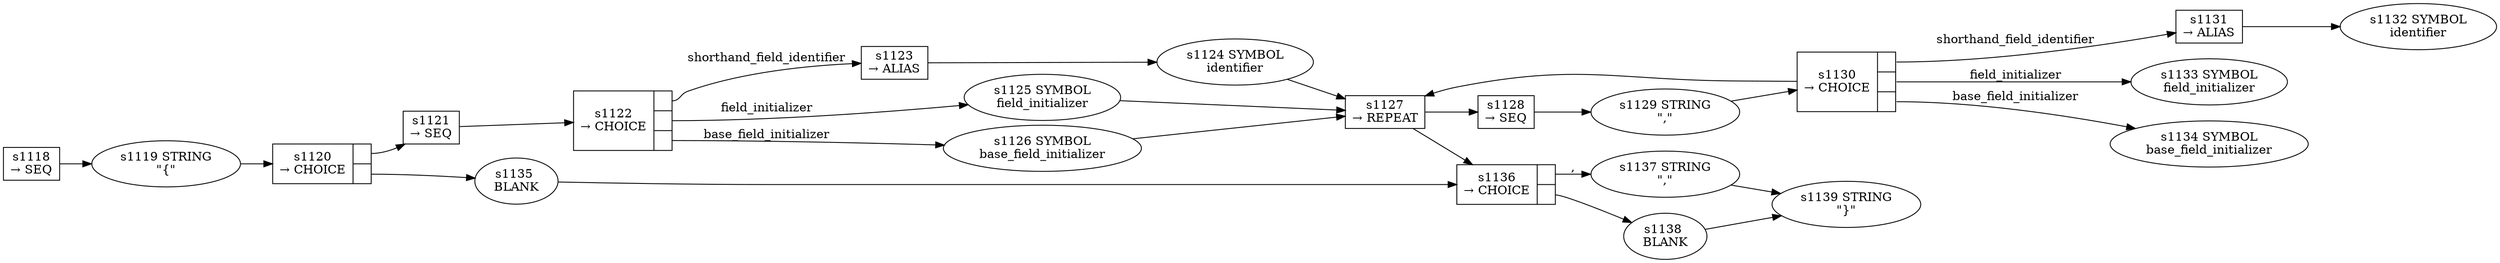 
  digraph field_initializer_list {
  
    rankdir=LR;
  
    s1118 [label="s1118\n&rarr; SEQ", shape=record, fixedsize=false, peripheries=1];
  s1119 [label="s1119 STRING\n\"{\""];
  s1118 -> s1119 [];
  s1120 [label="{s1120\n&rarr; CHOICE|{<p0>|<p1>}}", shape=record, fixedsize=false, peripheries=1];
  s1121 [label="s1121\n&rarr; SEQ", shape=record, fixedsize=false, peripheries=1];
  s1122 [label="{s1122\n&rarr; CHOICE|{<p0>|<p1>|<p2>}}", shape=record, fixedsize=false, peripheries=1];
  s1123 [label="s1123\n&rarr; ALIAS", shape=record, fixedsize=false, peripheries=1];
  s1124 [label="s1124 SYMBOL\nidentifier" href="rust-grammar.json.identifier.dot.svg"];
  s1123 -> s1124 [];
  s1122:p0 -> s1123 [label="shorthand_field_identifier"];
  s1125 [label="s1125 SYMBOL\nfield_initializer" href="rust-grammar.json.field_initializer.dot.svg"];
  s1122:p1 -> s1125 [label="field_initializer"];
  s1126 [label="s1126 SYMBOL\nbase_field_initializer" href="rust-grammar.json.base_field_initializer.dot.svg"];
  s1122:p2 -> s1126 [label="base_field_initializer"];
  s1121 -> s1122 [];
  s1127 [label="s1127\n&rarr; REPEAT", shape=record, fixedsize=false, peripheries=1];
  s1128 [label="s1128\n&rarr; SEQ", shape=record, fixedsize=false, peripheries=1];
  s1129 [label="s1129 STRING\n\",\""];
  s1128 -> s1129 [];
  s1130 [label="{s1130\n&rarr; CHOICE|{<p0>|<p1>|<p2>}}", shape=record, fixedsize=false, peripheries=1];
  s1131 [label="s1131\n&rarr; ALIAS", shape=record, fixedsize=false, peripheries=1];
  s1132 [label="s1132 SYMBOL\nidentifier" href="rust-grammar.json.identifier.dot.svg"];
  s1131 -> s1132 [];
  s1130:p0 -> s1131 [label="shorthand_field_identifier"];
  s1133 [label="s1133 SYMBOL\nfield_initializer" href="rust-grammar.json.field_initializer.dot.svg"];
  s1130:p1 -> s1133 [label="field_initializer"];
  s1134 [label="s1134 SYMBOL\nbase_field_initializer" href="rust-grammar.json.base_field_initializer.dot.svg"];
  s1130:p2 -> s1134 [label="base_field_initializer"];
  s1129 -> s1130 [];
  s1127 -> s1128 [];
  s1130 -> s1127 [];
  s1124 -> s1127 [];
  s1125 -> s1127 [];
  s1126 -> s1127 [];
  s1120:p0 -> s1121 [label=""];
  s1135 [label="s1135 \nBLANK"];
  s1120:p1 -> s1135 [label=""];
  s1119 -> s1120 [];
  s1136 [label="{s1136\n&rarr; CHOICE|{<p0>|<p1>}}", shape=record, fixedsize=false, peripheries=1];
  s1137 [label="s1137 STRING\n\",\""];
  s1136:p0 -> s1137 [label=","];
  s1138 [label="s1138 \nBLANK"];
  s1136:p1 -> s1138 [label=""];
  s1127 -> s1136 [];
  s1135 -> s1136 [];
  s1139 [label="s1139 STRING\n\"}\""];
  s1137 -> s1139 [];
  s1138 -> s1139 [];
  
  }
  